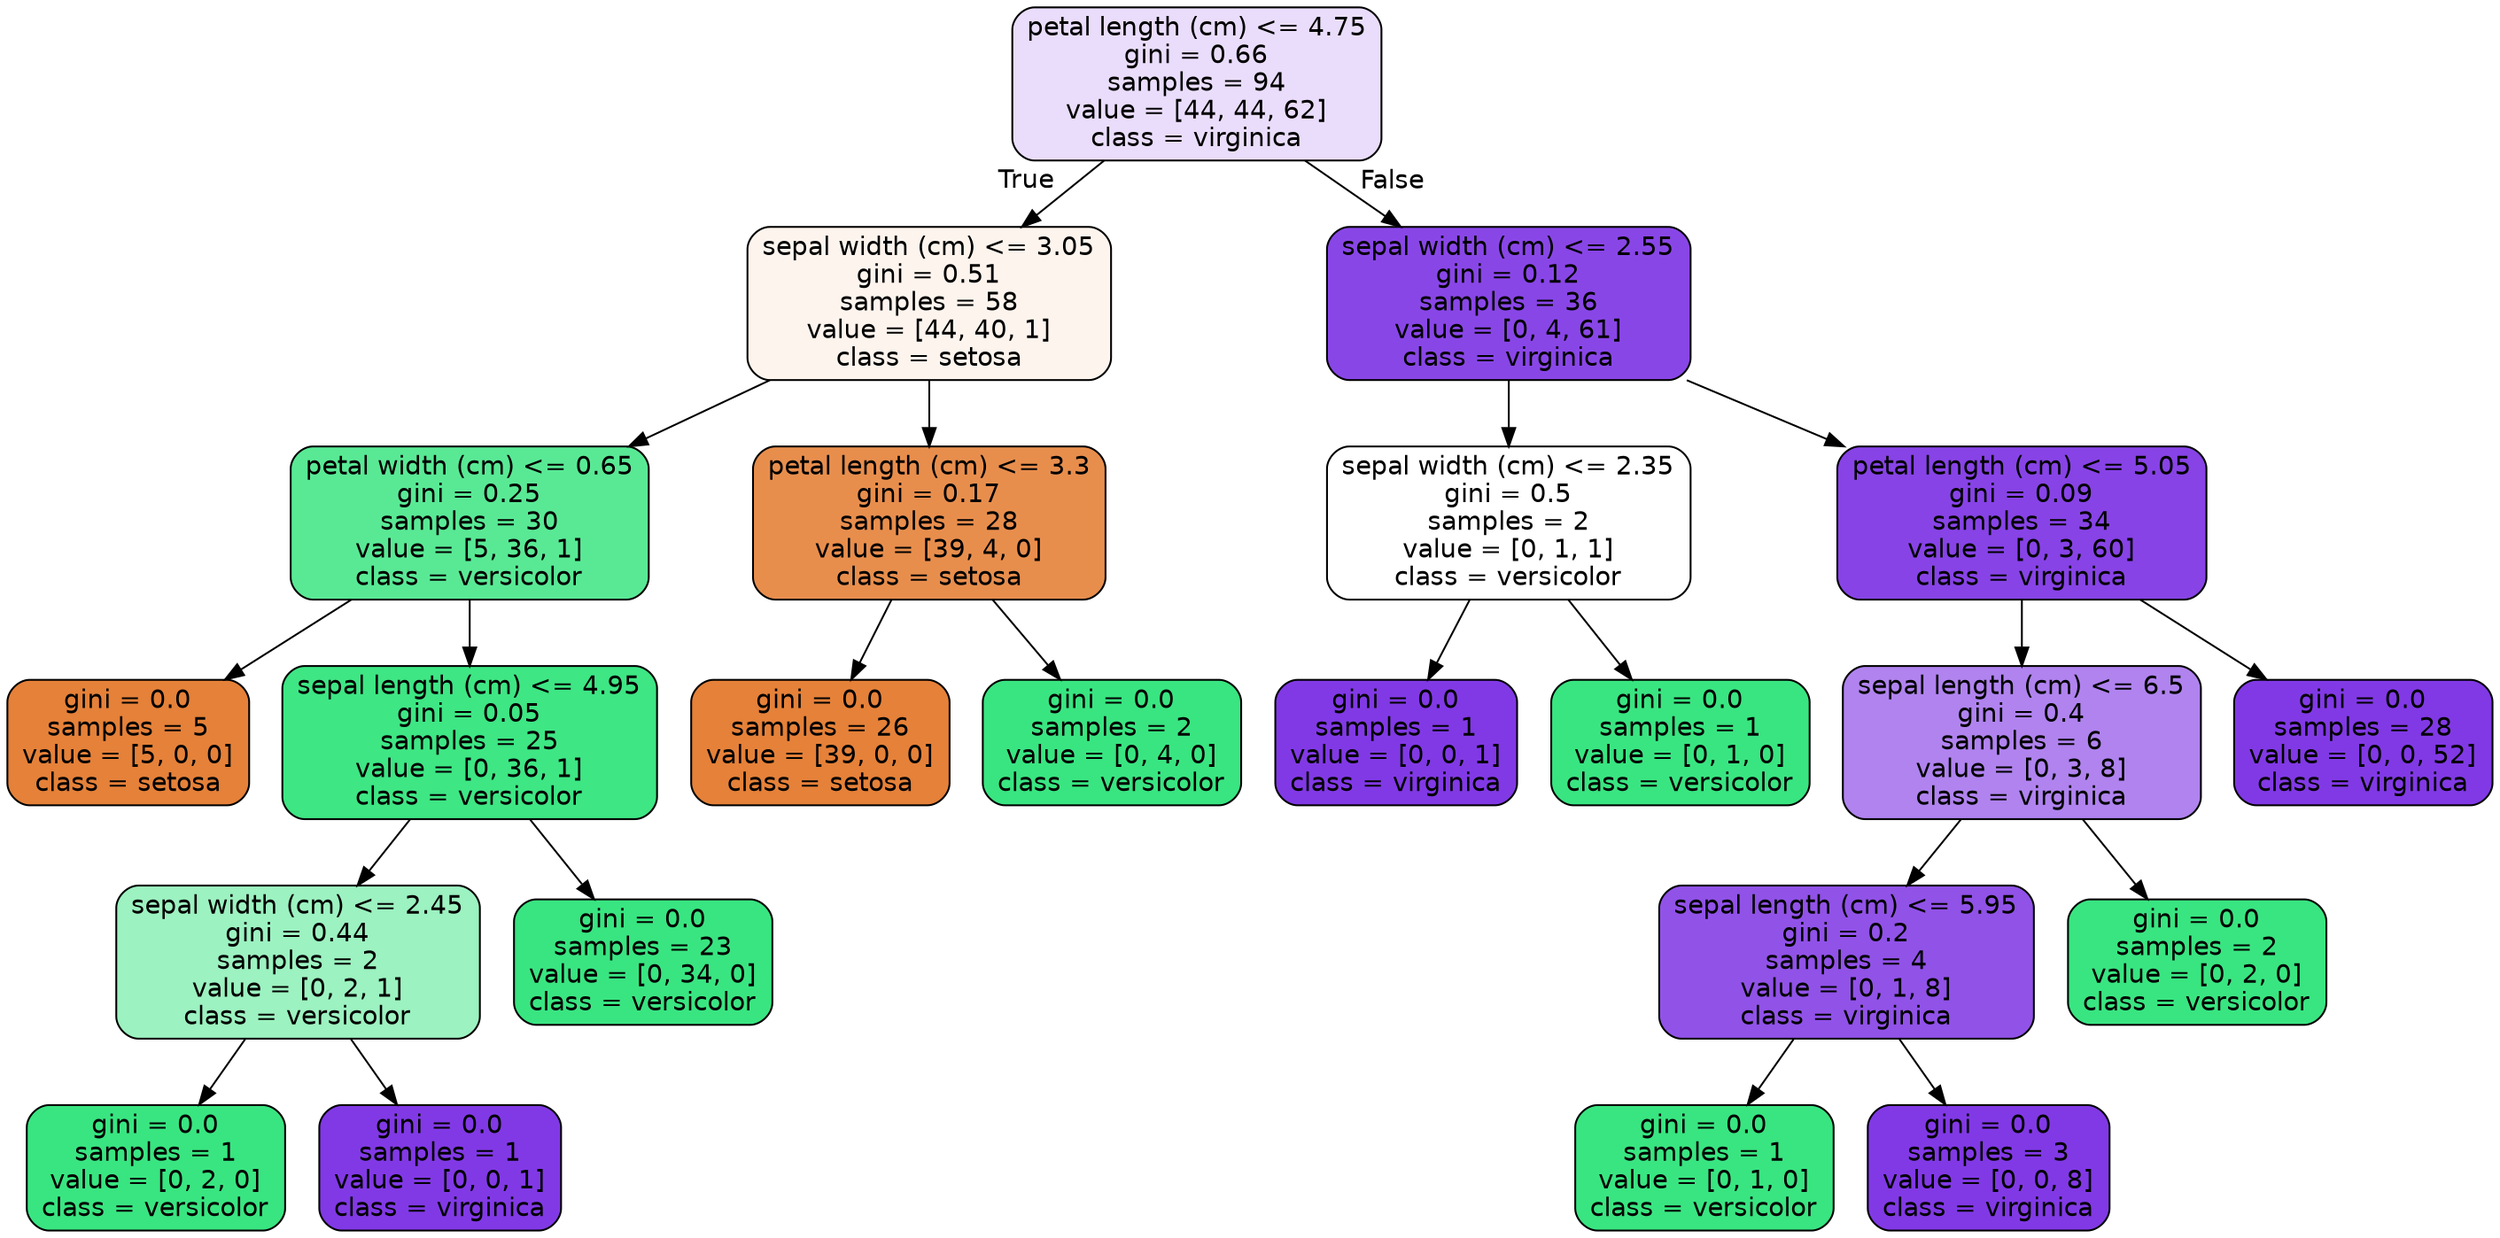 digraph Tree {
node [shape=box, style="filled, rounded", color="black", fontname="helvetica"] ;
edge [fontname="helvetica"] ;
0 [label="petal length (cm) <= 4.75\ngini = 0.66\nsamples = 94\nvalue = [44, 44, 62]\nclass = virginica", fillcolor="#eaddfb"] ;
1 [label="sepal width (cm) <= 3.05\ngini = 0.51\nsamples = 58\nvalue = [44, 40, 1]\nclass = setosa", fillcolor="#fdf4ed"] ;
0 -> 1 [labeldistance=2.5, labelangle=45, headlabel="True"] ;
2 [label="petal width (cm) <= 0.65\ngini = 0.25\nsamples = 30\nvalue = [5, 36, 1]\nclass = versicolor", fillcolor="#59e995"] ;
1 -> 2 ;
3 [label="gini = 0.0\nsamples = 5\nvalue = [5, 0, 0]\nclass = setosa", fillcolor="#e58139"] ;
2 -> 3 ;
4 [label="sepal length (cm) <= 4.95\ngini = 0.05\nsamples = 25\nvalue = [0, 36, 1]\nclass = versicolor", fillcolor="#3ee684"] ;
2 -> 4 ;
5 [label="sepal width (cm) <= 2.45\ngini = 0.44\nsamples = 2\nvalue = [0, 2, 1]\nclass = versicolor", fillcolor="#9cf2c0"] ;
4 -> 5 ;
6 [label="gini = 0.0\nsamples = 1\nvalue = [0, 2, 0]\nclass = versicolor", fillcolor="#39e581"] ;
5 -> 6 ;
7 [label="gini = 0.0\nsamples = 1\nvalue = [0, 0, 1]\nclass = virginica", fillcolor="#8139e5"] ;
5 -> 7 ;
8 [label="gini = 0.0\nsamples = 23\nvalue = [0, 34, 0]\nclass = versicolor", fillcolor="#39e581"] ;
4 -> 8 ;
9 [label="petal length (cm) <= 3.3\ngini = 0.17\nsamples = 28\nvalue = [39, 4, 0]\nclass = setosa", fillcolor="#e88e4d"] ;
1 -> 9 ;
10 [label="gini = 0.0\nsamples = 26\nvalue = [39, 0, 0]\nclass = setosa", fillcolor="#e58139"] ;
9 -> 10 ;
11 [label="gini = 0.0\nsamples = 2\nvalue = [0, 4, 0]\nclass = versicolor", fillcolor="#39e581"] ;
9 -> 11 ;
12 [label="sepal width (cm) <= 2.55\ngini = 0.12\nsamples = 36\nvalue = [0, 4, 61]\nclass = virginica", fillcolor="#8946e7"] ;
0 -> 12 [labeldistance=2.5, labelangle=-45, headlabel="False"] ;
13 [label="sepal width (cm) <= 2.35\ngini = 0.5\nsamples = 2\nvalue = [0, 1, 1]\nclass = versicolor", fillcolor="#ffffff"] ;
12 -> 13 ;
14 [label="gini = 0.0\nsamples = 1\nvalue = [0, 0, 1]\nclass = virginica", fillcolor="#8139e5"] ;
13 -> 14 ;
15 [label="gini = 0.0\nsamples = 1\nvalue = [0, 1, 0]\nclass = versicolor", fillcolor="#39e581"] ;
13 -> 15 ;
16 [label="petal length (cm) <= 5.05\ngini = 0.09\nsamples = 34\nvalue = [0, 3, 60]\nclass = virginica", fillcolor="#8743e6"] ;
12 -> 16 ;
17 [label="sepal length (cm) <= 6.5\ngini = 0.4\nsamples = 6\nvalue = [0, 3, 8]\nclass = virginica", fillcolor="#b083ef"] ;
16 -> 17 ;
18 [label="sepal length (cm) <= 5.95\ngini = 0.2\nsamples = 4\nvalue = [0, 1, 8]\nclass = virginica", fillcolor="#9152e8"] ;
17 -> 18 ;
19 [label="gini = 0.0\nsamples = 1\nvalue = [0, 1, 0]\nclass = versicolor", fillcolor="#39e581"] ;
18 -> 19 ;
20 [label="gini = 0.0\nsamples = 3\nvalue = [0, 0, 8]\nclass = virginica", fillcolor="#8139e5"] ;
18 -> 20 ;
21 [label="gini = 0.0\nsamples = 2\nvalue = [0, 2, 0]\nclass = versicolor", fillcolor="#39e581"] ;
17 -> 21 ;
22 [label="gini = 0.0\nsamples = 28\nvalue = [0, 0, 52]\nclass = virginica", fillcolor="#8139e5"] ;
16 -> 22 ;
}